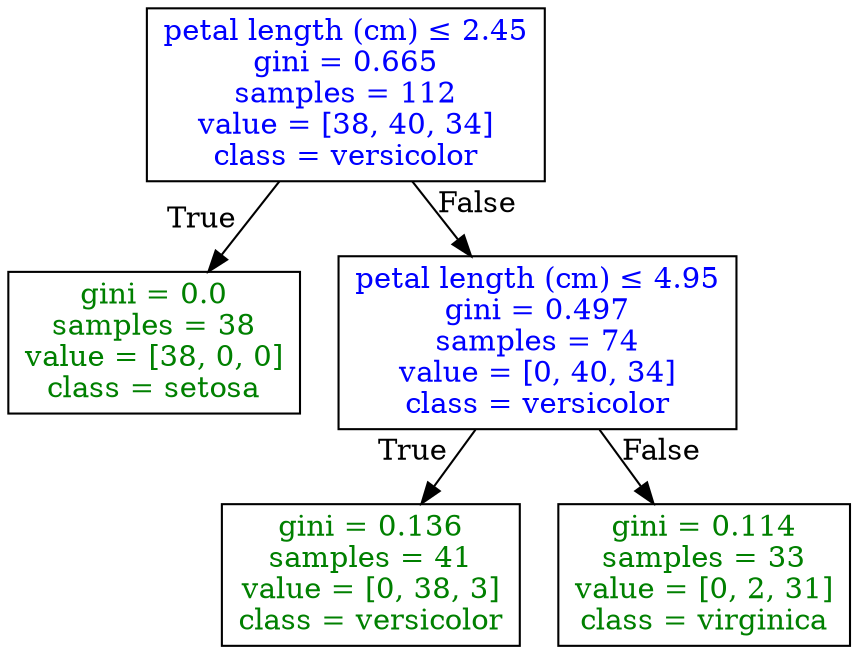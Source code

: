 digraph Tree {
node [shape=box, style=filled,fillcolor="#FFFFFF"] ;
0 [label=<<FONT COLOR="#0000FF">petal length (cm) &le; 2.45<br/>gini = 0.665<br/>samples = 112<br/>value = [38, 40, 34]<br/>class = versicolor</FONT>>] ;
1 [label=<<FONT COLOR="#008000">gini = 0.0<br/>samples = 38<br/>value = [38, 0, 0]<br/>class = setosa</FONT>>] ;
0 -> 1 [labeldistance=2.5, labelangle=45, headlabel="True"] ;
2 [label=<<FONT COLOR="#0000FF">petal length (cm) &le; 4.95<br/>gini = 0.497<br/>samples = 74<br/>value = [0, 40, 34]<br/>class = versicolor</FONT>>] ;
0 -> 2 [labeldistance=2.5, labelangle=-45, headlabel="False"] ;
3 [label=<<FONT COLOR="#008000">gini = 0.136<br/>samples = 41<br/>value = [0, 38, 3]<br/>class = versicolor</FONT>>] ;
2 -> 3 [labeldistance=2.5, labelangle=45, headlabel="True"];
4 [label=<<FONT COLOR="#008000">gini = 0.114<br/>samples = 33<br/>value = [0, 2, 31]<br/>class = virginica</FONT>>] ;
2 -> 4 [labeldistance=2.5, labelangle=-45, headlabel="False"];
}
